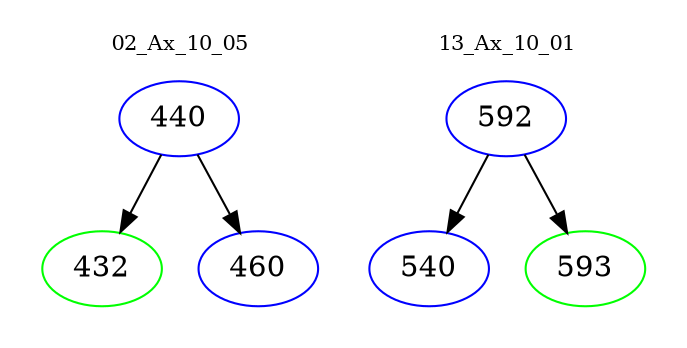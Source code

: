 digraph{
subgraph cluster_0 {
color = white
label = "02_Ax_10_05";
fontsize=10;
T0_440 [label="440", color="blue"]
T0_440 -> T0_432 [color="black"]
T0_432 [label="432", color="green"]
T0_440 -> T0_460 [color="black"]
T0_460 [label="460", color="blue"]
}
subgraph cluster_1 {
color = white
label = "13_Ax_10_01";
fontsize=10;
T1_592 [label="592", color="blue"]
T1_592 -> T1_540 [color="black"]
T1_540 [label="540", color="blue"]
T1_592 -> T1_593 [color="black"]
T1_593 [label="593", color="green"]
}
}
